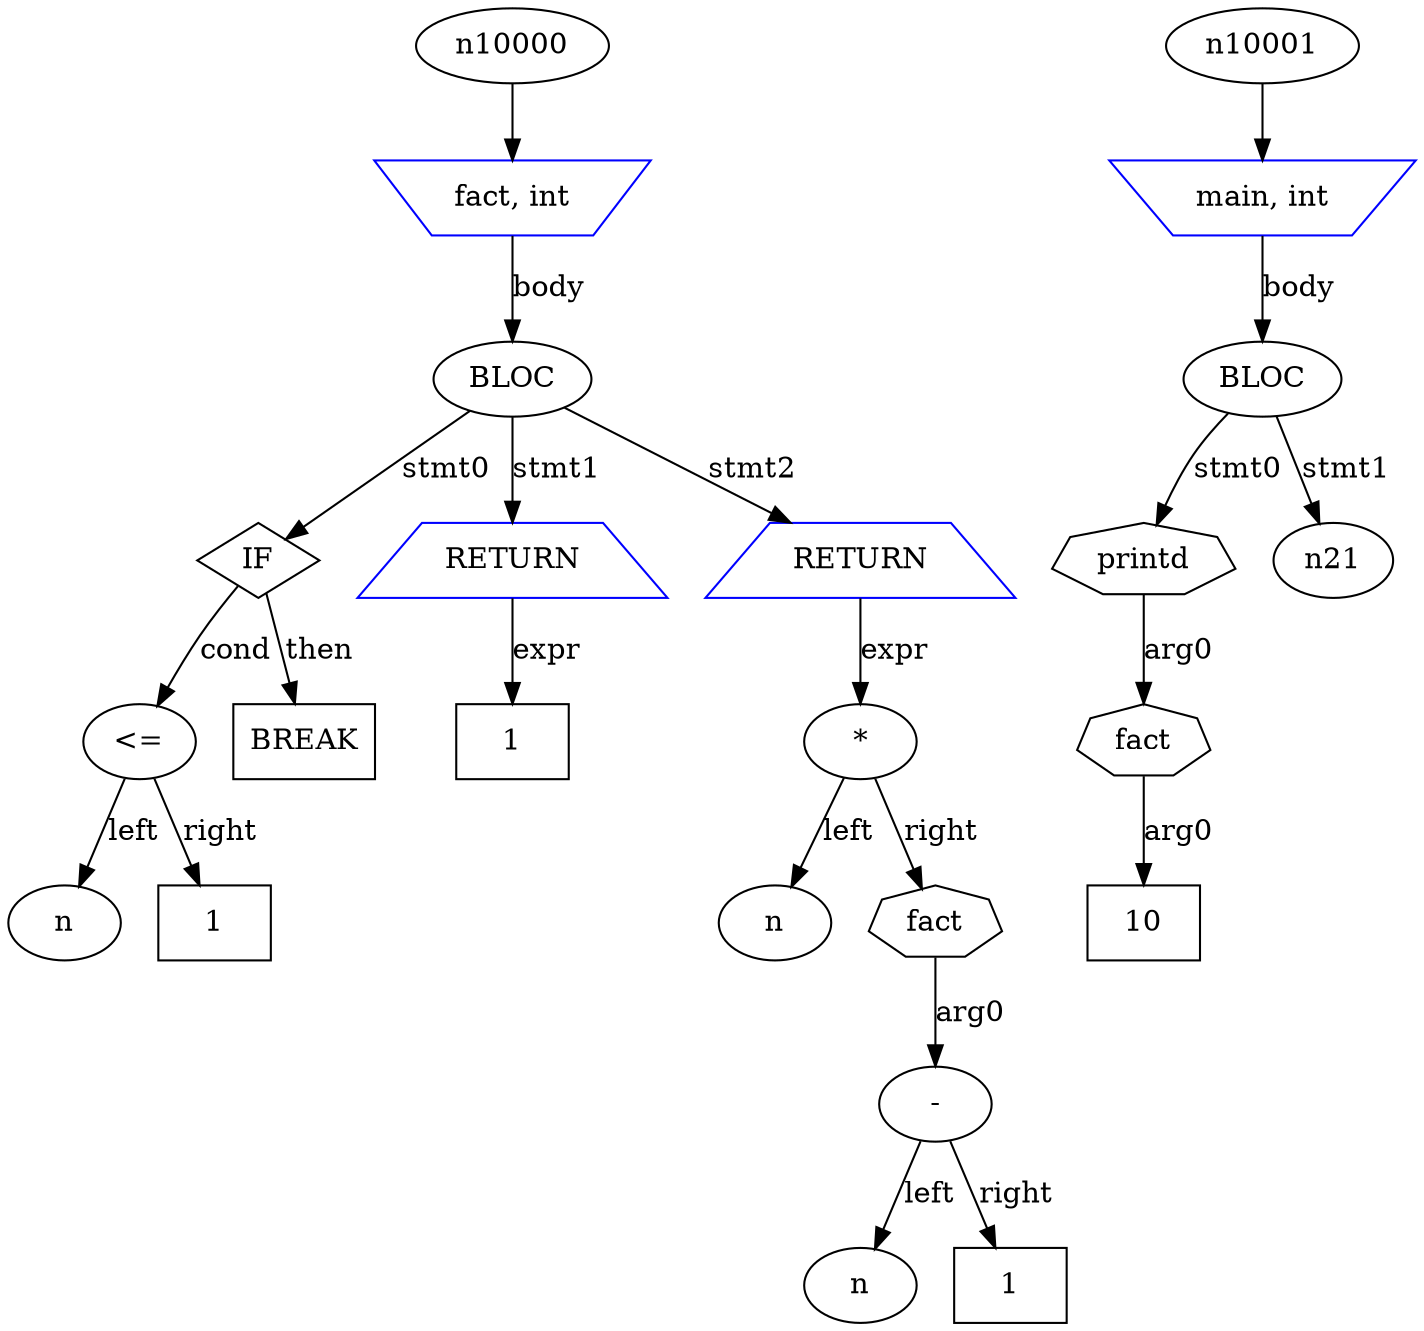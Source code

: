 digraph AST {
  n0 [label="fact, int", shape=invtrapezium, color=blue];
  n1 [label="BLOC", shape=ellipse];
  n0 -> n1 [label="body"];
  n2 [label="IF", shape=diamond];
  n1 -> n2 [label="stmt0"];
  n3 [label="<=", shape=ellipse];
  n2 -> n3 [label="cond"];
  n4 [label="n", shape=ellipse];
  n3 -> n4 [label="left"];
  n5 [label="1", shape=ecllipse];
  n3 -> n5 [label="right"];
  n6 [label="BREAK", shape=box];
  n2 -> n6 [label="then"];
  n7 [label="RETURN", shape=trapezium color=blue];
  n1 -> n7 [label="stmt1"];
  n8 [label="1", shape=ecllipse];
  n7 -> n8 [label="expr"];
  n9 [label="RETURN", shape=trapezium color=blue];
  n1 -> n9 [label="stmt2"];
  n10 [label="*", shape=ellipse];
  n9 -> n10 [label="expr"];
  n11 [label="n", shape=ellipse];
  n10 -> n11 [label="left"];
  n12 [label="fact", shape=septagon];
  n10 -> n12 [label="right"];
  n13 [label="-", shape=ellipse];
  n12 -> n13 [label="arg0"];
  n14 [label="n", shape=ellipse];
  n13 -> n14 [label="left"];
  n15 [label="1", shape=ecllipse];
  n13 -> n15 [label="right"];
  n10000 -> n0;
  n16 [label="main, int", shape=invtrapezium, color=blue];
  n17 [label="BLOC", shape=ellipse];
  n16 -> n17 [label="body"];
  n18 [label="printd", shape=septagon];
  n17 -> n18 [label="stmt0"];
  n19 [label="fact", shape=septagon];
  n18 -> n19 [label="arg0"];
  n20 [label="10", shape=ecllipse];
  n19 -> n20 [label="arg0"];
  n17 -> n21 [label="stmt1"];
  n10001 -> n16;
}
